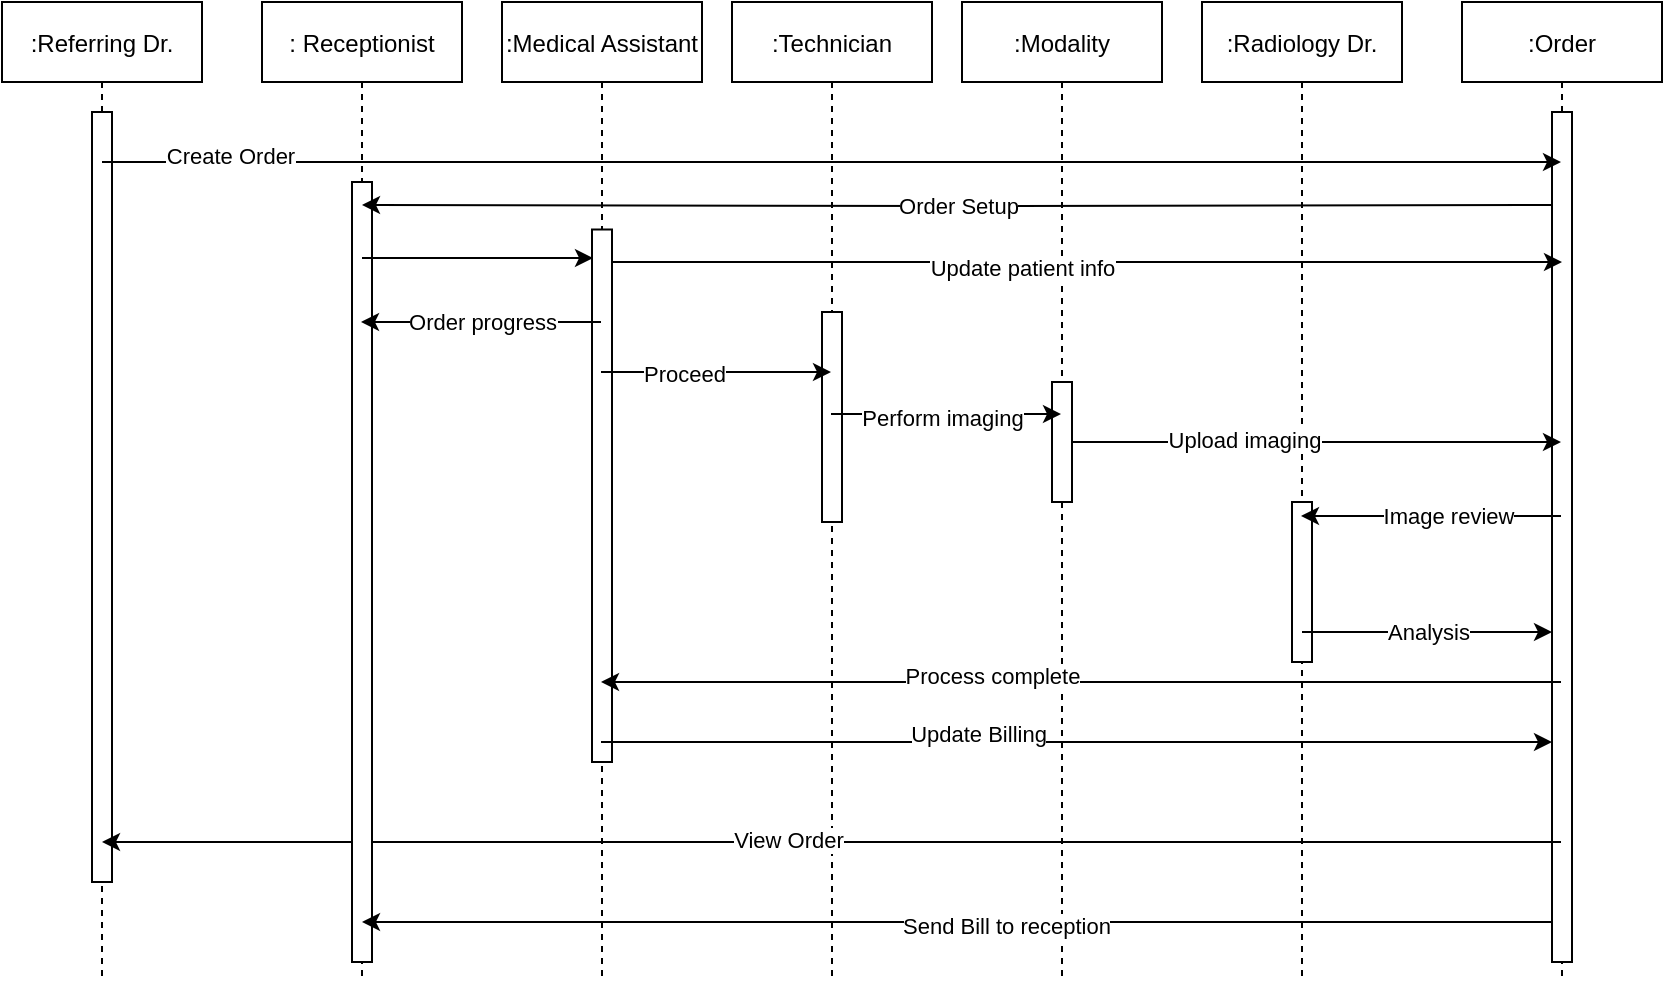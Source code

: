 <mxfile version="14.4.6" type="github">
  <diagram id="kgpKYQtTHZ0yAKxKKP6v" name="Page-1">
    <mxGraphModel dx="1141" dy="579" grid="1" gridSize="10" guides="1" tooltips="1" connect="1" arrows="1" fold="1" page="1" pageScale="1" pageWidth="850" pageHeight="1100" math="0" shadow="0">
      <root>
        <mxCell id="0" />
        <mxCell id="1" parent="0" />
        <mxCell id="3nuBFxr9cyL0pnOWT2aG-1" value=":Referring Dr." style="shape=umlLifeline;perimeter=lifelinePerimeter;container=1;collapsible=0;recursiveResize=0;rounded=0;shadow=0;strokeWidth=1;" parent="1" vertex="1">
          <mxGeometry x="10" y="70" width="100" height="490" as="geometry" />
        </mxCell>
        <mxCell id="3nuBFxr9cyL0pnOWT2aG-2" value="" style="points=[];perimeter=orthogonalPerimeter;rounded=0;shadow=0;strokeWidth=1;" parent="3nuBFxr9cyL0pnOWT2aG-1" vertex="1">
          <mxGeometry x="45" y="55" width="10" height="385" as="geometry" />
        </mxCell>
        <mxCell id="3nuBFxr9cyL0pnOWT2aG-5" value=":Order" style="shape=umlLifeline;perimeter=lifelinePerimeter;container=1;collapsible=0;recursiveResize=0;rounded=0;shadow=0;strokeWidth=1;" parent="1" vertex="1">
          <mxGeometry x="740" y="70" width="100" height="490" as="geometry" />
        </mxCell>
        <mxCell id="KH_maGALRaM7N10p8AnS-9" value="" style="points=[];perimeter=orthogonalPerimeter;rounded=0;shadow=0;strokeWidth=1;" vertex="1" parent="3nuBFxr9cyL0pnOWT2aG-5">
          <mxGeometry x="45" y="55" width="10" height="425" as="geometry" />
        </mxCell>
        <mxCell id="KH_maGALRaM7N10p8AnS-5" value=":Radiology Dr." style="shape=umlLifeline;perimeter=lifelinePerimeter;container=1;collapsible=0;recursiveResize=0;rounded=0;shadow=0;strokeWidth=1;" vertex="1" parent="1">
          <mxGeometry x="610" y="70" width="100" height="490" as="geometry" />
        </mxCell>
        <mxCell id="KH_maGALRaM7N10p8AnS-6" value="" style="points=[];perimeter=orthogonalPerimeter;rounded=0;shadow=0;strokeWidth=1;" vertex="1" parent="KH_maGALRaM7N10p8AnS-5">
          <mxGeometry x="45" y="250" width="10" height="80" as="geometry" />
        </mxCell>
        <mxCell id="KH_maGALRaM7N10p8AnS-7" value=":Technician" style="shape=umlLifeline;perimeter=lifelinePerimeter;container=1;collapsible=0;recursiveResize=0;rounded=0;shadow=0;strokeWidth=1;" vertex="1" parent="1">
          <mxGeometry x="375" y="70" width="100" height="490" as="geometry" />
        </mxCell>
        <mxCell id="KH_maGALRaM7N10p8AnS-8" value="" style="points=[];perimeter=orthogonalPerimeter;rounded=0;shadow=0;strokeWidth=1;" vertex="1" parent="KH_maGALRaM7N10p8AnS-7">
          <mxGeometry x="45" y="155" width="10" height="105" as="geometry" />
        </mxCell>
        <mxCell id="KH_maGALRaM7N10p8AnS-11" value="" style="endArrow=classic;html=1;" edge="1" parent="1" source="3nuBFxr9cyL0pnOWT2aG-5" target="3nuBFxr9cyL0pnOWT2aG-1">
          <mxGeometry width="50" height="50" relative="1" as="geometry">
            <mxPoint x="770" y="450" as="sourcePoint" />
            <mxPoint x="150" y="450" as="targetPoint" />
            <Array as="points">
              <mxPoint x="120" y="490" />
            </Array>
          </mxGeometry>
        </mxCell>
        <mxCell id="KH_maGALRaM7N10p8AnS-39" value="View Order" style="edgeLabel;html=1;align=center;verticalAlign=middle;resizable=0;points=[];" vertex="1" connectable="0" parent="KH_maGALRaM7N10p8AnS-11">
          <mxGeometry x="0.064" y="-1" relative="1" as="geometry">
            <mxPoint x="1" as="offset" />
          </mxGeometry>
        </mxCell>
        <mxCell id="KH_maGALRaM7N10p8AnS-13" value=":Modality" style="shape=umlLifeline;perimeter=lifelinePerimeter;container=1;collapsible=0;recursiveResize=0;rounded=0;shadow=0;strokeWidth=1;" vertex="1" parent="1">
          <mxGeometry x="490" y="70" width="100" height="490" as="geometry" />
        </mxCell>
        <mxCell id="KH_maGALRaM7N10p8AnS-14" value="" style="points=[];perimeter=orthogonalPerimeter;rounded=0;shadow=0;strokeWidth=1;" vertex="1" parent="KH_maGALRaM7N10p8AnS-13">
          <mxGeometry x="45" y="190" width="10" height="60" as="geometry" />
        </mxCell>
        <mxCell id="KH_maGALRaM7N10p8AnS-16" value="" style="endArrow=classic;html=1;" edge="1" parent="1" source="KH_maGALRaM7N10p8AnS-14" target="3nuBFxr9cyL0pnOWT2aG-5">
          <mxGeometry width="50" height="50" relative="1" as="geometry">
            <mxPoint x="410" y="220" as="sourcePoint" />
            <mxPoint x="533.1" y="220" as="targetPoint" />
            <Array as="points">
              <mxPoint x="650" y="290" />
            </Array>
          </mxGeometry>
        </mxCell>
        <mxCell id="KH_maGALRaM7N10p8AnS-45" value="Upload imaging" style="edgeLabel;html=1;align=center;verticalAlign=middle;resizable=0;points=[];" vertex="1" connectable="0" parent="KH_maGALRaM7N10p8AnS-16">
          <mxGeometry x="-0.296" y="1" relative="1" as="geometry">
            <mxPoint as="offset" />
          </mxGeometry>
        </mxCell>
        <mxCell id="KH_maGALRaM7N10p8AnS-17" value="" style="endArrow=classic;html=1;" edge="1" parent="1">
          <mxGeometry width="50" height="50" relative="1" as="geometry">
            <mxPoint x="789.5" y="327" as="sourcePoint" />
            <mxPoint x="659.5" y="327" as="targetPoint" />
          </mxGeometry>
        </mxCell>
        <mxCell id="KH_maGALRaM7N10p8AnS-46" value="Image review" style="edgeLabel;html=1;align=center;verticalAlign=middle;resizable=0;points=[];" vertex="1" connectable="0" parent="KH_maGALRaM7N10p8AnS-17">
          <mxGeometry x="-0.131" relative="1" as="geometry">
            <mxPoint as="offset" />
          </mxGeometry>
        </mxCell>
        <mxCell id="KH_maGALRaM7N10p8AnS-18" value="" style="endArrow=classic;html=1;" edge="1" parent="1" source="3nuBFxr9cyL0pnOWT2aG-1" target="3nuBFxr9cyL0pnOWT2aG-5">
          <mxGeometry width="50" height="50" relative="1" as="geometry">
            <mxPoint x="190" y="200" as="sourcePoint" />
            <mxPoint x="240" y="150" as="targetPoint" />
            <Array as="points">
              <mxPoint x="450" y="150" />
            </Array>
          </mxGeometry>
        </mxCell>
        <mxCell id="KH_maGALRaM7N10p8AnS-38" value="Create Order" style="edgeLabel;html=1;align=center;verticalAlign=middle;resizable=0;points=[];" vertex="1" connectable="0" parent="KH_maGALRaM7N10p8AnS-18">
          <mxGeometry x="-0.829" y="3" relative="1" as="geometry">
            <mxPoint x="1" as="offset" />
          </mxGeometry>
        </mxCell>
        <mxCell id="KH_maGALRaM7N10p8AnS-21" value=": Receptionist" style="shape=umlLifeline;perimeter=lifelinePerimeter;container=1;collapsible=0;recursiveResize=0;rounded=0;shadow=0;strokeWidth=1;" vertex="1" parent="1">
          <mxGeometry x="140" y="70" width="100" height="490" as="geometry" />
        </mxCell>
        <mxCell id="KH_maGALRaM7N10p8AnS-22" value="" style="points=[];perimeter=orthogonalPerimeter;rounded=0;shadow=0;strokeWidth=1;" vertex="1" parent="KH_maGALRaM7N10p8AnS-21">
          <mxGeometry x="45" y="90" width="10" height="390" as="geometry" />
        </mxCell>
        <mxCell id="KH_maGALRaM7N10p8AnS-23" value="Order Setup" style="endArrow=classic;html=1;" edge="1" parent="1">
          <mxGeometry width="50" height="50" relative="1" as="geometry">
            <mxPoint x="785.5" y="171.5" as="sourcePoint" />
            <mxPoint x="190" y="171.5" as="targetPoint" />
            <Array as="points">
              <mxPoint x="490" y="172" />
            </Array>
          </mxGeometry>
        </mxCell>
        <mxCell id="KH_maGALRaM7N10p8AnS-24" value="" style="endArrow=classic;html=1;" edge="1" parent="1">
          <mxGeometry width="50" height="50" relative="1" as="geometry">
            <mxPoint x="190" y="198" as="sourcePoint" />
            <mxPoint x="305.5" y="198" as="targetPoint" />
            <Array as="points">
              <mxPoint x="240" y="198" />
            </Array>
          </mxGeometry>
        </mxCell>
        <mxCell id="KH_maGALRaM7N10p8AnS-25" value="" style="endArrow=classic;html=1;" edge="1" parent="1">
          <mxGeometry width="50" height="50" relative="1" as="geometry">
            <mxPoint x="310" y="200" as="sourcePoint" />
            <mxPoint x="790" y="200" as="targetPoint" />
          </mxGeometry>
        </mxCell>
        <mxCell id="KH_maGALRaM7N10p8AnS-41" value="Update patient info" style="edgeLabel;html=1;align=center;verticalAlign=middle;resizable=0;points=[];" vertex="1" connectable="0" parent="KH_maGALRaM7N10p8AnS-25">
          <mxGeometry x="-0.125" y="-3" relative="1" as="geometry">
            <mxPoint as="offset" />
          </mxGeometry>
        </mxCell>
        <mxCell id="KH_maGALRaM7N10p8AnS-26" value=":Medical Assistant" style="shape=umlLifeline;perimeter=lifelinePerimeter;container=1;collapsible=0;recursiveResize=0;rounded=0;shadow=0;strokeWidth=1;" vertex="1" parent="1">
          <mxGeometry x="260" y="70" width="100" height="490" as="geometry" />
        </mxCell>
        <mxCell id="KH_maGALRaM7N10p8AnS-27" value="" style="points=[];perimeter=orthogonalPerimeter;rounded=0;shadow=0;strokeWidth=1;" vertex="1" parent="KH_maGALRaM7N10p8AnS-26">
          <mxGeometry x="45" y="113.75" width="10" height="266.25" as="geometry" />
        </mxCell>
        <mxCell id="KH_maGALRaM7N10p8AnS-29" value="" style="endArrow=classic;html=1;" edge="1" parent="1" source="KH_maGALRaM7N10p8AnS-9" target="KH_maGALRaM7N10p8AnS-21">
          <mxGeometry width="50" height="50" relative="1" as="geometry">
            <mxPoint x="740" y="530" as="sourcePoint" />
            <mxPoint x="90" y="610" as="targetPoint" />
            <Array as="points">
              <mxPoint x="490" y="530" />
            </Array>
          </mxGeometry>
        </mxCell>
        <mxCell id="KH_maGALRaM7N10p8AnS-40" value="Send Bill to reception" style="edgeLabel;html=1;align=center;verticalAlign=middle;resizable=0;points=[];" vertex="1" connectable="0" parent="KH_maGALRaM7N10p8AnS-29">
          <mxGeometry x="-0.08" y="2" relative="1" as="geometry">
            <mxPoint as="offset" />
          </mxGeometry>
        </mxCell>
        <mxCell id="KH_maGALRaM7N10p8AnS-30" value="" style="endArrow=classic;html=1;edgeStyle=orthogonalEdgeStyle;curved=1;" edge="1" parent="1">
          <mxGeometry width="50" height="50" relative="1" as="geometry">
            <mxPoint x="309.5" y="230" as="sourcePoint" />
            <mxPoint x="189.5" y="230" as="targetPoint" />
          </mxGeometry>
        </mxCell>
        <mxCell id="KH_maGALRaM7N10p8AnS-44" value="Order progress" style="edgeLabel;html=1;align=center;verticalAlign=middle;resizable=0;points=[];" vertex="1" connectable="0" parent="KH_maGALRaM7N10p8AnS-30">
          <mxGeometry x="-0.242" y="-1" relative="1" as="geometry">
            <mxPoint x="-14.5" y="1" as="offset" />
          </mxGeometry>
        </mxCell>
        <mxCell id="KH_maGALRaM7N10p8AnS-32" value="" style="endArrow=classic;html=1;" edge="1" parent="1">
          <mxGeometry width="50" height="50" relative="1" as="geometry">
            <mxPoint x="309.5" y="255" as="sourcePoint" />
            <mxPoint x="424.5" y="255" as="targetPoint" />
          </mxGeometry>
        </mxCell>
        <mxCell id="KH_maGALRaM7N10p8AnS-42" value="Proceed" style="edgeLabel;html=1;align=center;verticalAlign=middle;resizable=0;points=[];" vertex="1" connectable="0" parent="KH_maGALRaM7N10p8AnS-32">
          <mxGeometry x="-0.296" y="-1" relative="1" as="geometry">
            <mxPoint x="1" as="offset" />
          </mxGeometry>
        </mxCell>
        <mxCell id="KH_maGALRaM7N10p8AnS-34" value="" style="endArrow=classic;html=1;" edge="1" parent="1">
          <mxGeometry width="50" height="50" relative="1" as="geometry">
            <mxPoint x="424.5" y="276" as="sourcePoint" />
            <mxPoint x="539.5" y="276" as="targetPoint" />
            <Array as="points">
              <mxPoint x="480" y="276" />
            </Array>
          </mxGeometry>
        </mxCell>
        <mxCell id="KH_maGALRaM7N10p8AnS-43" value="Perform imaging" style="edgeLabel;html=1;align=center;verticalAlign=middle;resizable=0;points=[];" vertex="1" connectable="0" parent="KH_maGALRaM7N10p8AnS-34">
          <mxGeometry x="0.296" y="-2" relative="1" as="geometry">
            <mxPoint x="-19.5" y="-0.5" as="offset" />
          </mxGeometry>
        </mxCell>
        <mxCell id="KH_maGALRaM7N10p8AnS-33" value="" style="endArrow=classic;html=1;" edge="1" parent="1">
          <mxGeometry width="50" height="50" relative="1" as="geometry">
            <mxPoint x="789.5" y="410" as="sourcePoint" />
            <mxPoint x="309.5" y="410" as="targetPoint" />
          </mxGeometry>
        </mxCell>
        <mxCell id="KH_maGALRaM7N10p8AnS-48" value="Process complete" style="edgeLabel;html=1;align=center;verticalAlign=middle;resizable=0;points=[];" vertex="1" connectable="0" parent="KH_maGALRaM7N10p8AnS-33">
          <mxGeometry x="0.19" y="-3" relative="1" as="geometry">
            <mxPoint x="1" as="offset" />
          </mxGeometry>
        </mxCell>
        <mxCell id="KH_maGALRaM7N10p8AnS-36" value="" style="endArrow=classic;html=1;" edge="1" parent="1">
          <mxGeometry width="50" height="50" relative="1" as="geometry">
            <mxPoint x="309.5" y="440" as="sourcePoint" />
            <mxPoint x="785" y="440" as="targetPoint" />
          </mxGeometry>
        </mxCell>
        <mxCell id="KH_maGALRaM7N10p8AnS-37" value="Update Billing" style="edgeLabel;html=1;align=center;verticalAlign=middle;resizable=0;points=[];" vertex="1" connectable="0" parent="KH_maGALRaM7N10p8AnS-36">
          <mxGeometry x="-0.211" y="4" relative="1" as="geometry">
            <mxPoint x="1" as="offset" />
          </mxGeometry>
        </mxCell>
        <mxCell id="KH_maGALRaM7N10p8AnS-47" value="Analysis" style="endArrow=classic;html=1;" edge="1" parent="1" source="KH_maGALRaM7N10p8AnS-5">
          <mxGeometry width="50" height="50" relative="1" as="geometry">
            <mxPoint x="730" y="385" as="sourcePoint" />
            <mxPoint x="785" y="385" as="targetPoint" />
          </mxGeometry>
        </mxCell>
      </root>
    </mxGraphModel>
  </diagram>
</mxfile>
